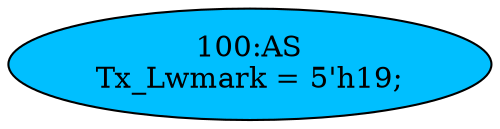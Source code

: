strict digraph "" {
	node [label="\N"];
	"100:AS"	 [ast="<pyverilog.vparser.ast.Assign object at 0x7fdff6ff3190>",
		def_var="['Tx_Lwmark']",
		fillcolor=deepskyblue,
		label="100:AS
Tx_Lwmark = 5'h19;",
		statements="[]",
		style=filled,
		typ=Assign,
		use_var="[]"];
}
